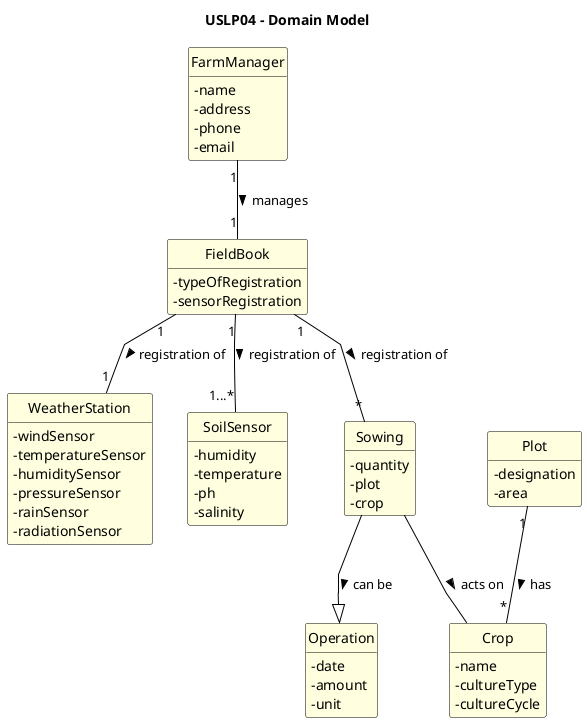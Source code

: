 @startuml

skinparam monochrome false
skinparam class {
    BackgroundColor LightYellow
    BorderColor Black
    ArrowColor Black
}
skinparam packageStyle rectangle
skinparam shadowing false
skinparam classAttributeIconSize 0
skinparam linetype polyline

hide circle
hide methods

title "USLP04 - Domain Model"

class FarmManager {
    - name
    - address
    - phone
    - email
}

class FieldBook {
    - typeOfRegistration
    - sensorRegistration
}

class Plot {
    - designation
    - area
}

class Crop {
    - name
    - cultureType
    - cultureCycle
}

class WeatherStation {
    - windSensor
    - temperatureSensor
    - humiditySensor
    - pressureSensor
    - rainSensor
    - radiationSensor
}

class SoilSensor {
    - humidity
    - temperature
    - ph
    - salinity
}

class Sowing {
    - quantity
    - plot
    - crop
}

class Operation {
    - date
    - amount
    - unit
}

FarmManager "1" -- "1" FieldBook : manages >
FieldBook "1" -- "*" Sowing : registration of >
FieldBook "1" -- "1" WeatherStation : registration of >
FieldBook "1" -- "1...*" SoilSensor : registration of >
Plot "1" -- "*" Crop : has >
Sowing --|> Operation : can be >
Sowing -- Crop : acts on >

@enduml
